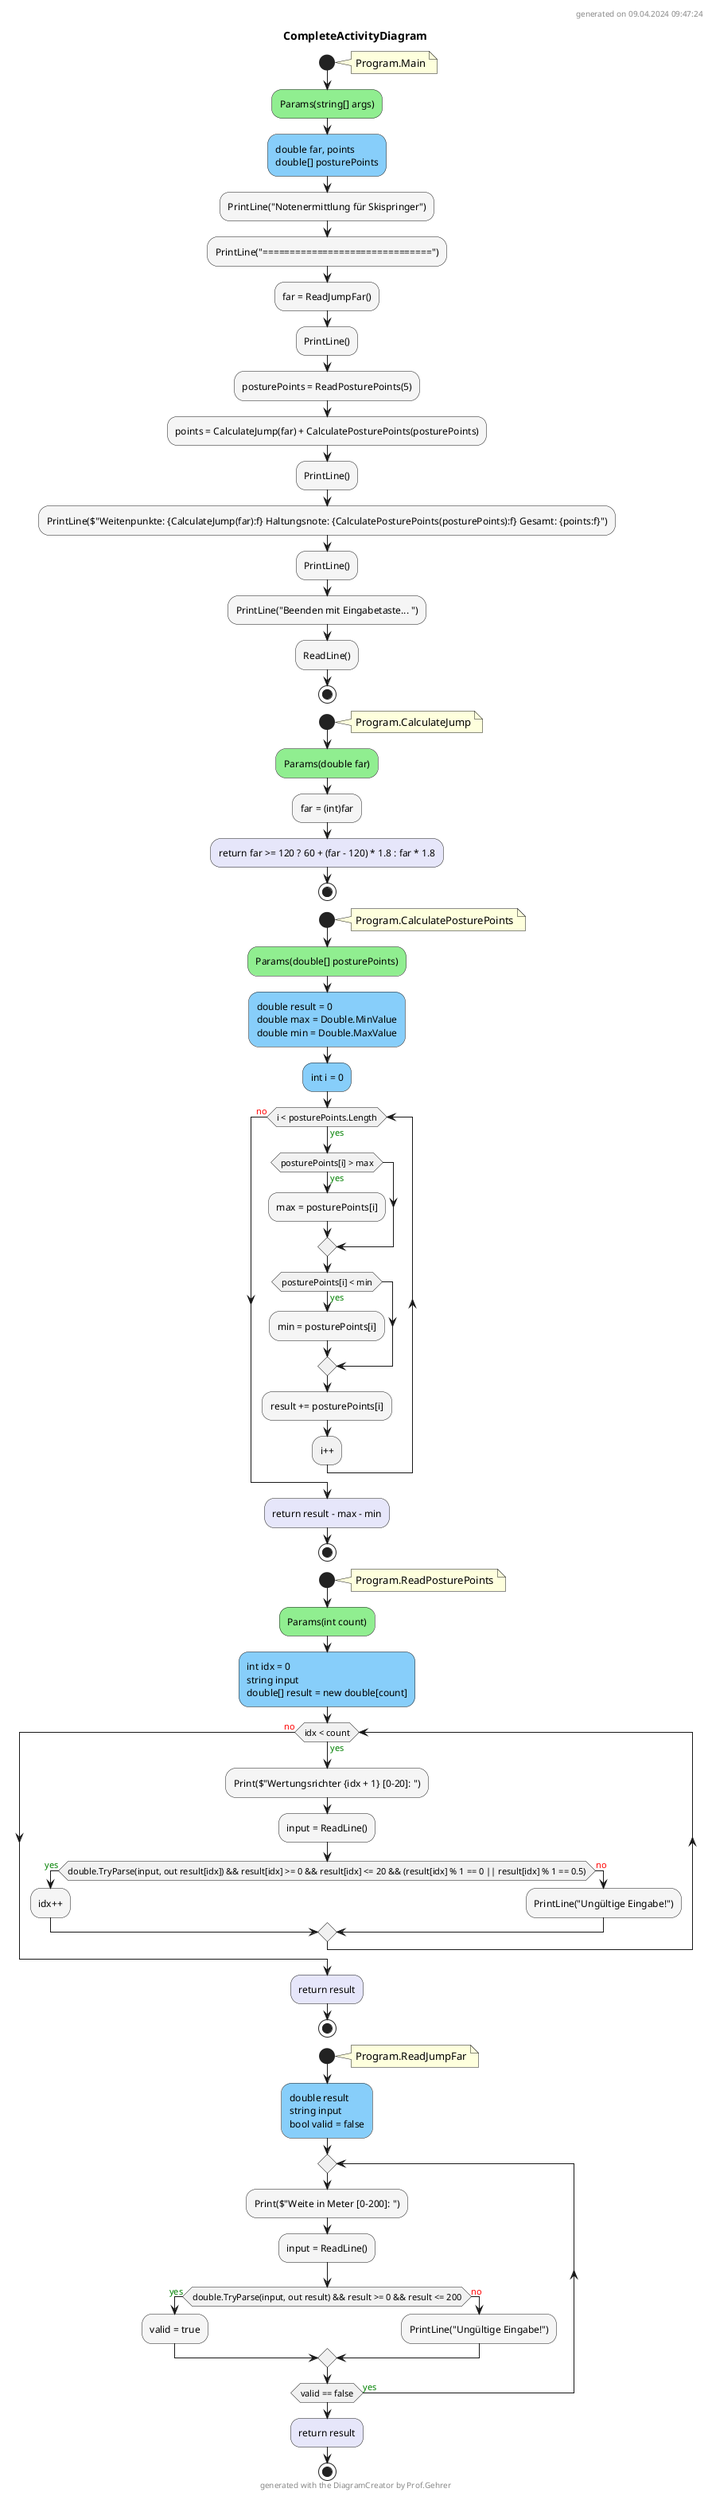 @startuml CompleteActivityDiagram
header
generated on 09.04.2024 09:47:24
end header
title CompleteActivityDiagram
start
note right:  Program.Main
#LightGreen:Params(string[] args);
#LightSkyBlue:double far, points\ndouble[] posturePoints;
#WhiteSmoke:PrintLine("Notenermittlung für Skispringer");
#WhiteSmoke:PrintLine("===============================");
#WhiteSmoke:far = ReadJumpFar();
#WhiteSmoke:PrintLine();
#WhiteSmoke:posturePoints = ReadPosturePoints(5);
#WhiteSmoke:points = CalculateJump(far) + CalculatePosturePoints(posturePoints);
#WhiteSmoke:PrintLine();
#WhiteSmoke:PrintLine($"Weitenpunkte: {CalculateJump(far):f} Haltungsnote: {CalculatePosturePoints(posturePoints):f} Gesamt: {points:f}");
#WhiteSmoke:PrintLine();
#WhiteSmoke:PrintLine("Beenden mit Eingabetaste... ");
#WhiteSmoke:ReadLine();
stop
start
note right:  Program.CalculateJump
#LightGreen:Params(double far);
#WhiteSmoke:far = (int)far;
#Lavender:return far >= 120 ? 60 + (far - 120) * 1.8 : far * 1.8;
stop
start
note right:  Program.CalculatePosturePoints
#LightGreen:Params(double[] posturePoints);
#LightSkyBlue:double result = 0\ndouble max = Double.MinValue\ndouble min = Double.MaxValue;
#LightSkyBlue:int i = 0;
while (i < posturePoints.Length) is (<color:green>yes)
        if (posturePoints[i] > max) then (<color:green>yes)
                #WhiteSmoke:max = posturePoints[i];
        endif
        if (posturePoints[i] < min) then (<color:green>yes)
                #WhiteSmoke:min = posturePoints[i];
        endif
        #WhiteSmoke:result += posturePoints[i];
:i++;
endwhile (<color:red>no)
#Lavender:return result - max - min;
stop
start
note right:  Program.ReadPosturePoints
#LightGreen:Params(int count);
#LightSkyBlue:int idx = 0\nstring input\ndouble[] result = new double[count];
while (idx < count) is (<color:green>yes)
        #WhiteSmoke:Print($"Wertungsrichter {idx + 1} [0-20]: ");
        #WhiteSmoke:input = ReadLine();
        if (double.TryParse(input, out result[idx]) && result[idx] >= 0 && result[idx] <= 20 && (result[idx] % 1 == 0 || result[idx] % 1 == 0.5)) then (<color:green>yes)
                #WhiteSmoke:idx++;
            else (<color:red>no)
                    #WhiteSmoke:PrintLine("Ungültige Eingabe!");
        endif
endwhile (<color:red>no)
#Lavender:return result;
stop
start
note right:  Program.ReadJumpFar
#LightSkyBlue:double result\nstring input\nbool valid = false;
repeat
        #WhiteSmoke:Print($"Weite in Meter [0-200]: ");
        #WhiteSmoke:input = ReadLine();
        if (double.TryParse(input, out result) && result >= 0 && result <= 200) then (<color:green>yes)
                #WhiteSmoke:valid = true;
            else (<color:red>no)
                    #WhiteSmoke:PrintLine("Ungültige Eingabe!");
        endif
repeat while (valid == false) is (<color:green>yes)
#Lavender:return result;
stop
footer
generated with the DiagramCreator by Prof.Gehrer
end footer
@enduml
